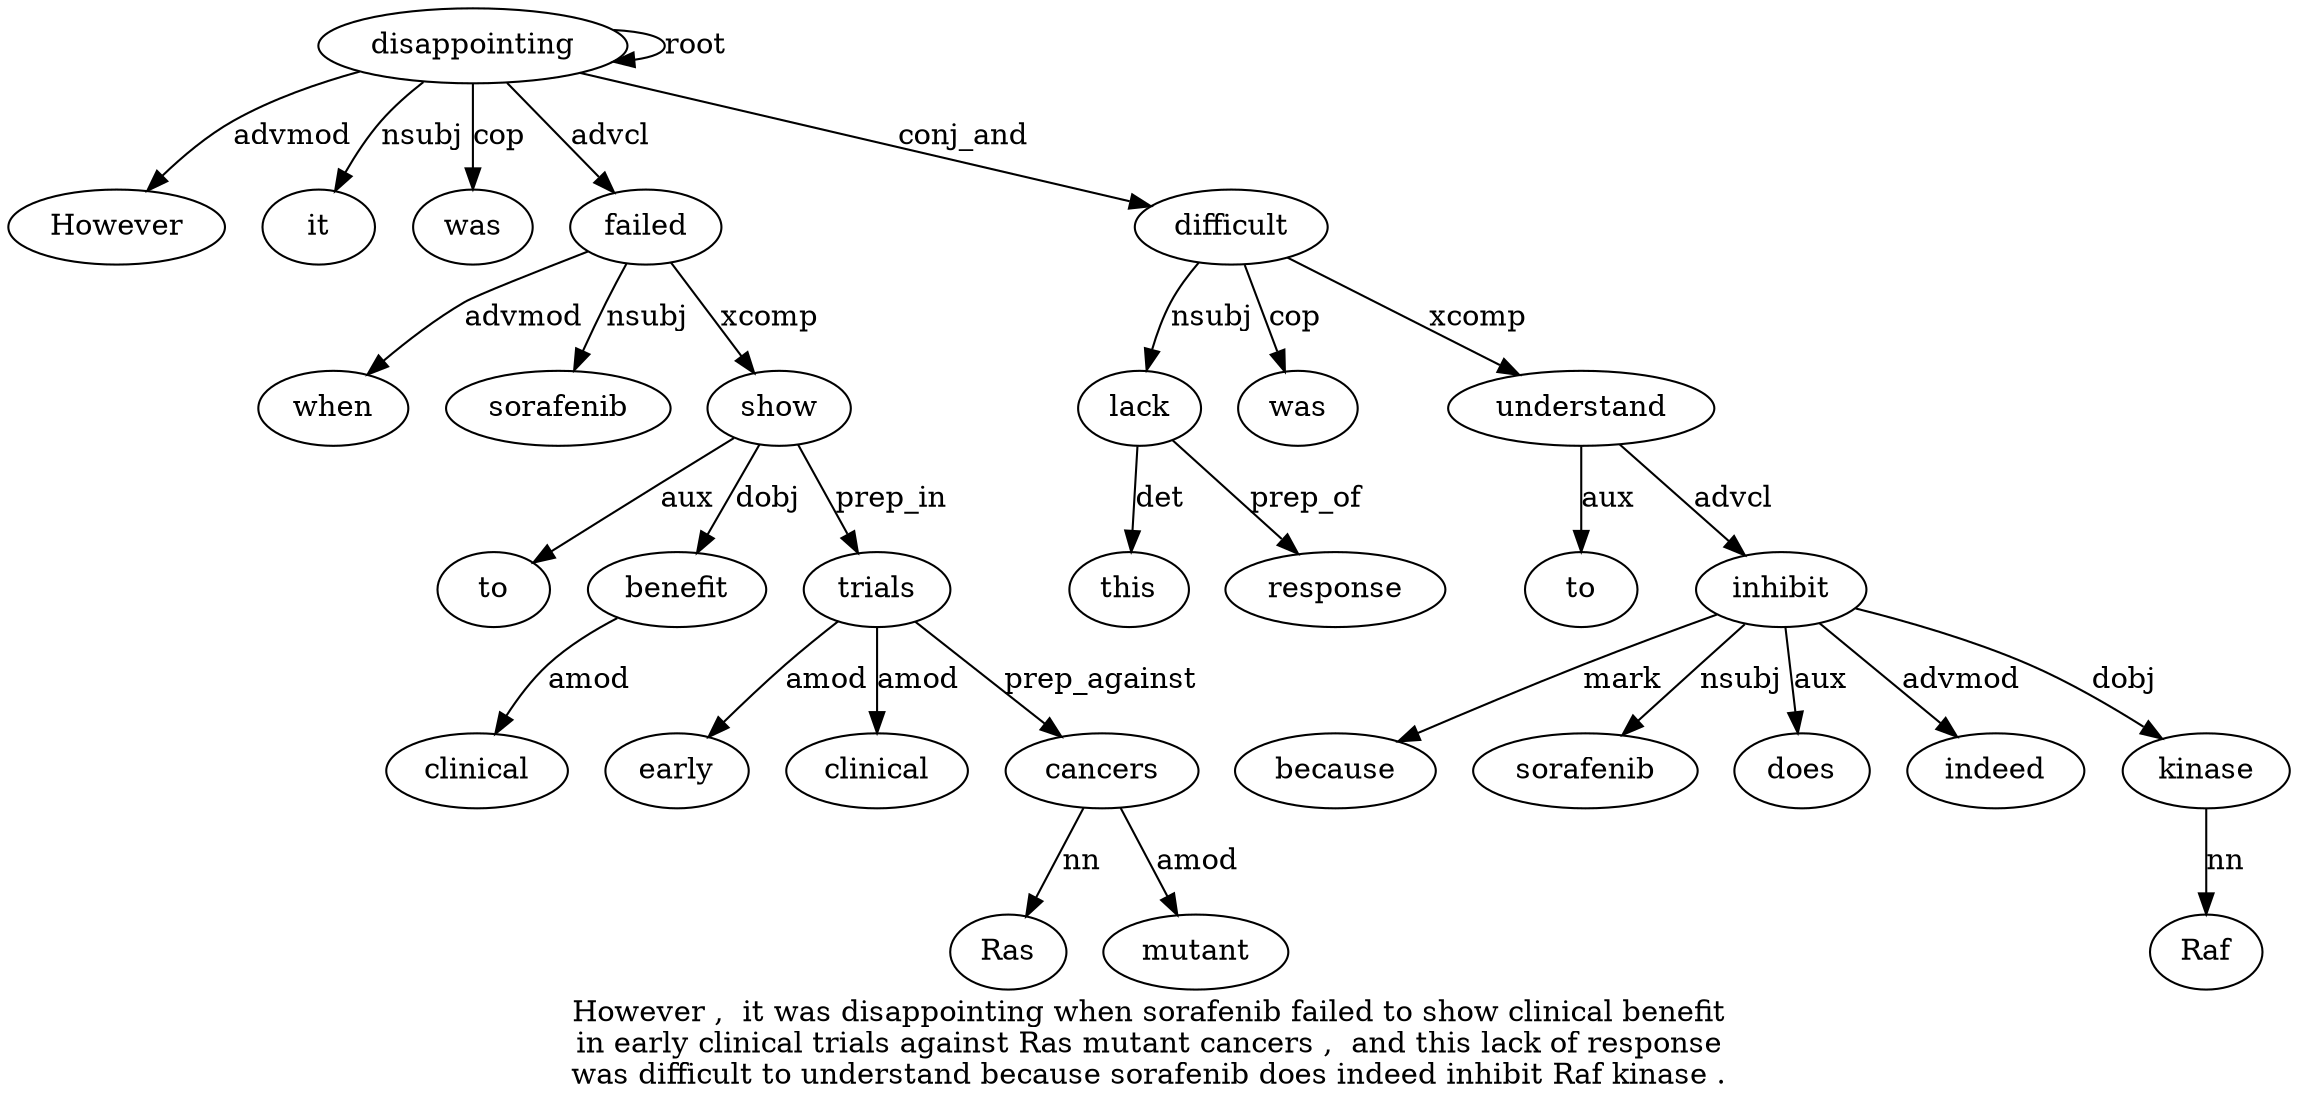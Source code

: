 digraph "However ,  it was disappointing when sorafenib failed to show clinical benefit in early clinical trials against Ras mutant cancers ,  and this lack of response was difficult to understand because sorafenib does indeed inhibit Raf kinase ." {
label="However ,  it was disappointing when sorafenib failed to show clinical benefit
in early clinical trials against Ras mutant cancers ,  and this lack of response
was difficult to understand because sorafenib does indeed inhibit Raf kinase .";
disappointing5 [style=filled, fillcolor=white, label=disappointing];
However1 [style=filled, fillcolor=white, label=However];
disappointing5 -> However1  [label=advmod];
it3 [style=filled, fillcolor=white, label=it];
disappointing5 -> it3  [label=nsubj];
was4 [style=filled, fillcolor=white, label=was];
disappointing5 -> was4  [label=cop];
disappointing5 -> disappointing5  [label=root];
failed8 [style=filled, fillcolor=white, label=failed];
when6 [style=filled, fillcolor=white, label=when];
failed8 -> when6  [label=advmod];
sorafenib7 [style=filled, fillcolor=white, label=sorafenib];
failed8 -> sorafenib7  [label=nsubj];
disappointing5 -> failed8  [label=advcl];
show10 [style=filled, fillcolor=white, label=show];
to9 [style=filled, fillcolor=white, label=to];
show10 -> to9  [label=aux];
failed8 -> show10  [label=xcomp];
benefit12 [style=filled, fillcolor=white, label=benefit];
clinical11 [style=filled, fillcolor=white, label=clinical];
benefit12 -> clinical11  [label=amod];
show10 -> benefit12  [label=dobj];
trials16 [style=filled, fillcolor=white, label=trials];
early14 [style=filled, fillcolor=white, label=early];
trials16 -> early14  [label=amod];
clinical15 [style=filled, fillcolor=white, label=clinical];
trials16 -> clinical15  [label=amod];
show10 -> trials16  [label=prep_in];
cancers20 [style=filled, fillcolor=white, label=cancers];
Ras18 [style=filled, fillcolor=white, label=Ras];
cancers20 -> Ras18  [label=nn];
mutant19 [style=filled, fillcolor=white, label=mutant];
cancers20 -> mutant19  [label=amod];
trials16 -> cancers20  [label=prep_against];
lack24 [style=filled, fillcolor=white, label=lack];
this23 [style=filled, fillcolor=white, label=this];
lack24 -> this23  [label=det];
difficult28 [style=filled, fillcolor=white, label=difficult];
difficult28 -> lack24  [label=nsubj];
response26 [style=filled, fillcolor=white, label=response];
lack24 -> response26  [label=prep_of];
was27 [style=filled, fillcolor=white, label=was];
difficult28 -> was27  [label=cop];
disappointing5 -> difficult28  [label=conj_and];
understand30 [style=filled, fillcolor=white, label=understand];
to29 [style=filled, fillcolor=white, label=to];
understand30 -> to29  [label=aux];
difficult28 -> understand30  [label=xcomp];
inhibit35 [style=filled, fillcolor=white, label=inhibit];
because31 [style=filled, fillcolor=white, label=because];
inhibit35 -> because31  [label=mark];
sorafenib32 [style=filled, fillcolor=white, label=sorafenib];
inhibit35 -> sorafenib32  [label=nsubj];
does33 [style=filled, fillcolor=white, label=does];
inhibit35 -> does33  [label=aux];
indeed34 [style=filled, fillcolor=white, label=indeed];
inhibit35 -> indeed34  [label=advmod];
understand30 -> inhibit35  [label=advcl];
kinase37 [style=filled, fillcolor=white, label=kinase];
Raf36 [style=filled, fillcolor=white, label=Raf];
kinase37 -> Raf36  [label=nn];
inhibit35 -> kinase37  [label=dobj];
}
